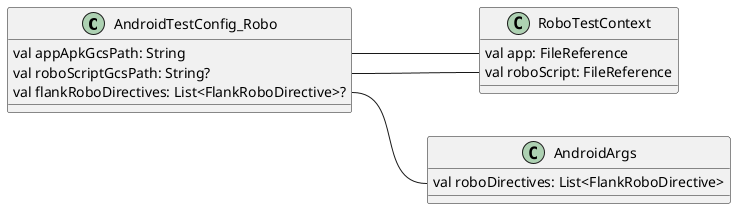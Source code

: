 @startuml
'https://plantuml.com/class-diagram

left to right direction

class AndroidTestConfig_Robo {
val appApkGcsPath: String
val roboScriptGcsPath: String?
val flankRoboDirectives: List<FlankRoboDirective>?
}

class RoboTestContext {
val app: FileReference
val roboScript: FileReference
}

class AndroidArgs {
val roboDirectives: List<FlankRoboDirective>
}

AndroidTestConfig_Robo::appApkGcsPath -- RoboTestContext::app
AndroidTestConfig_Robo::roboScriptGcsPath -- RoboTestContext::roboScript
AndroidTestConfig_Robo::flankRoboDirectives -- AndroidArgs::roboDirectives


@enduml